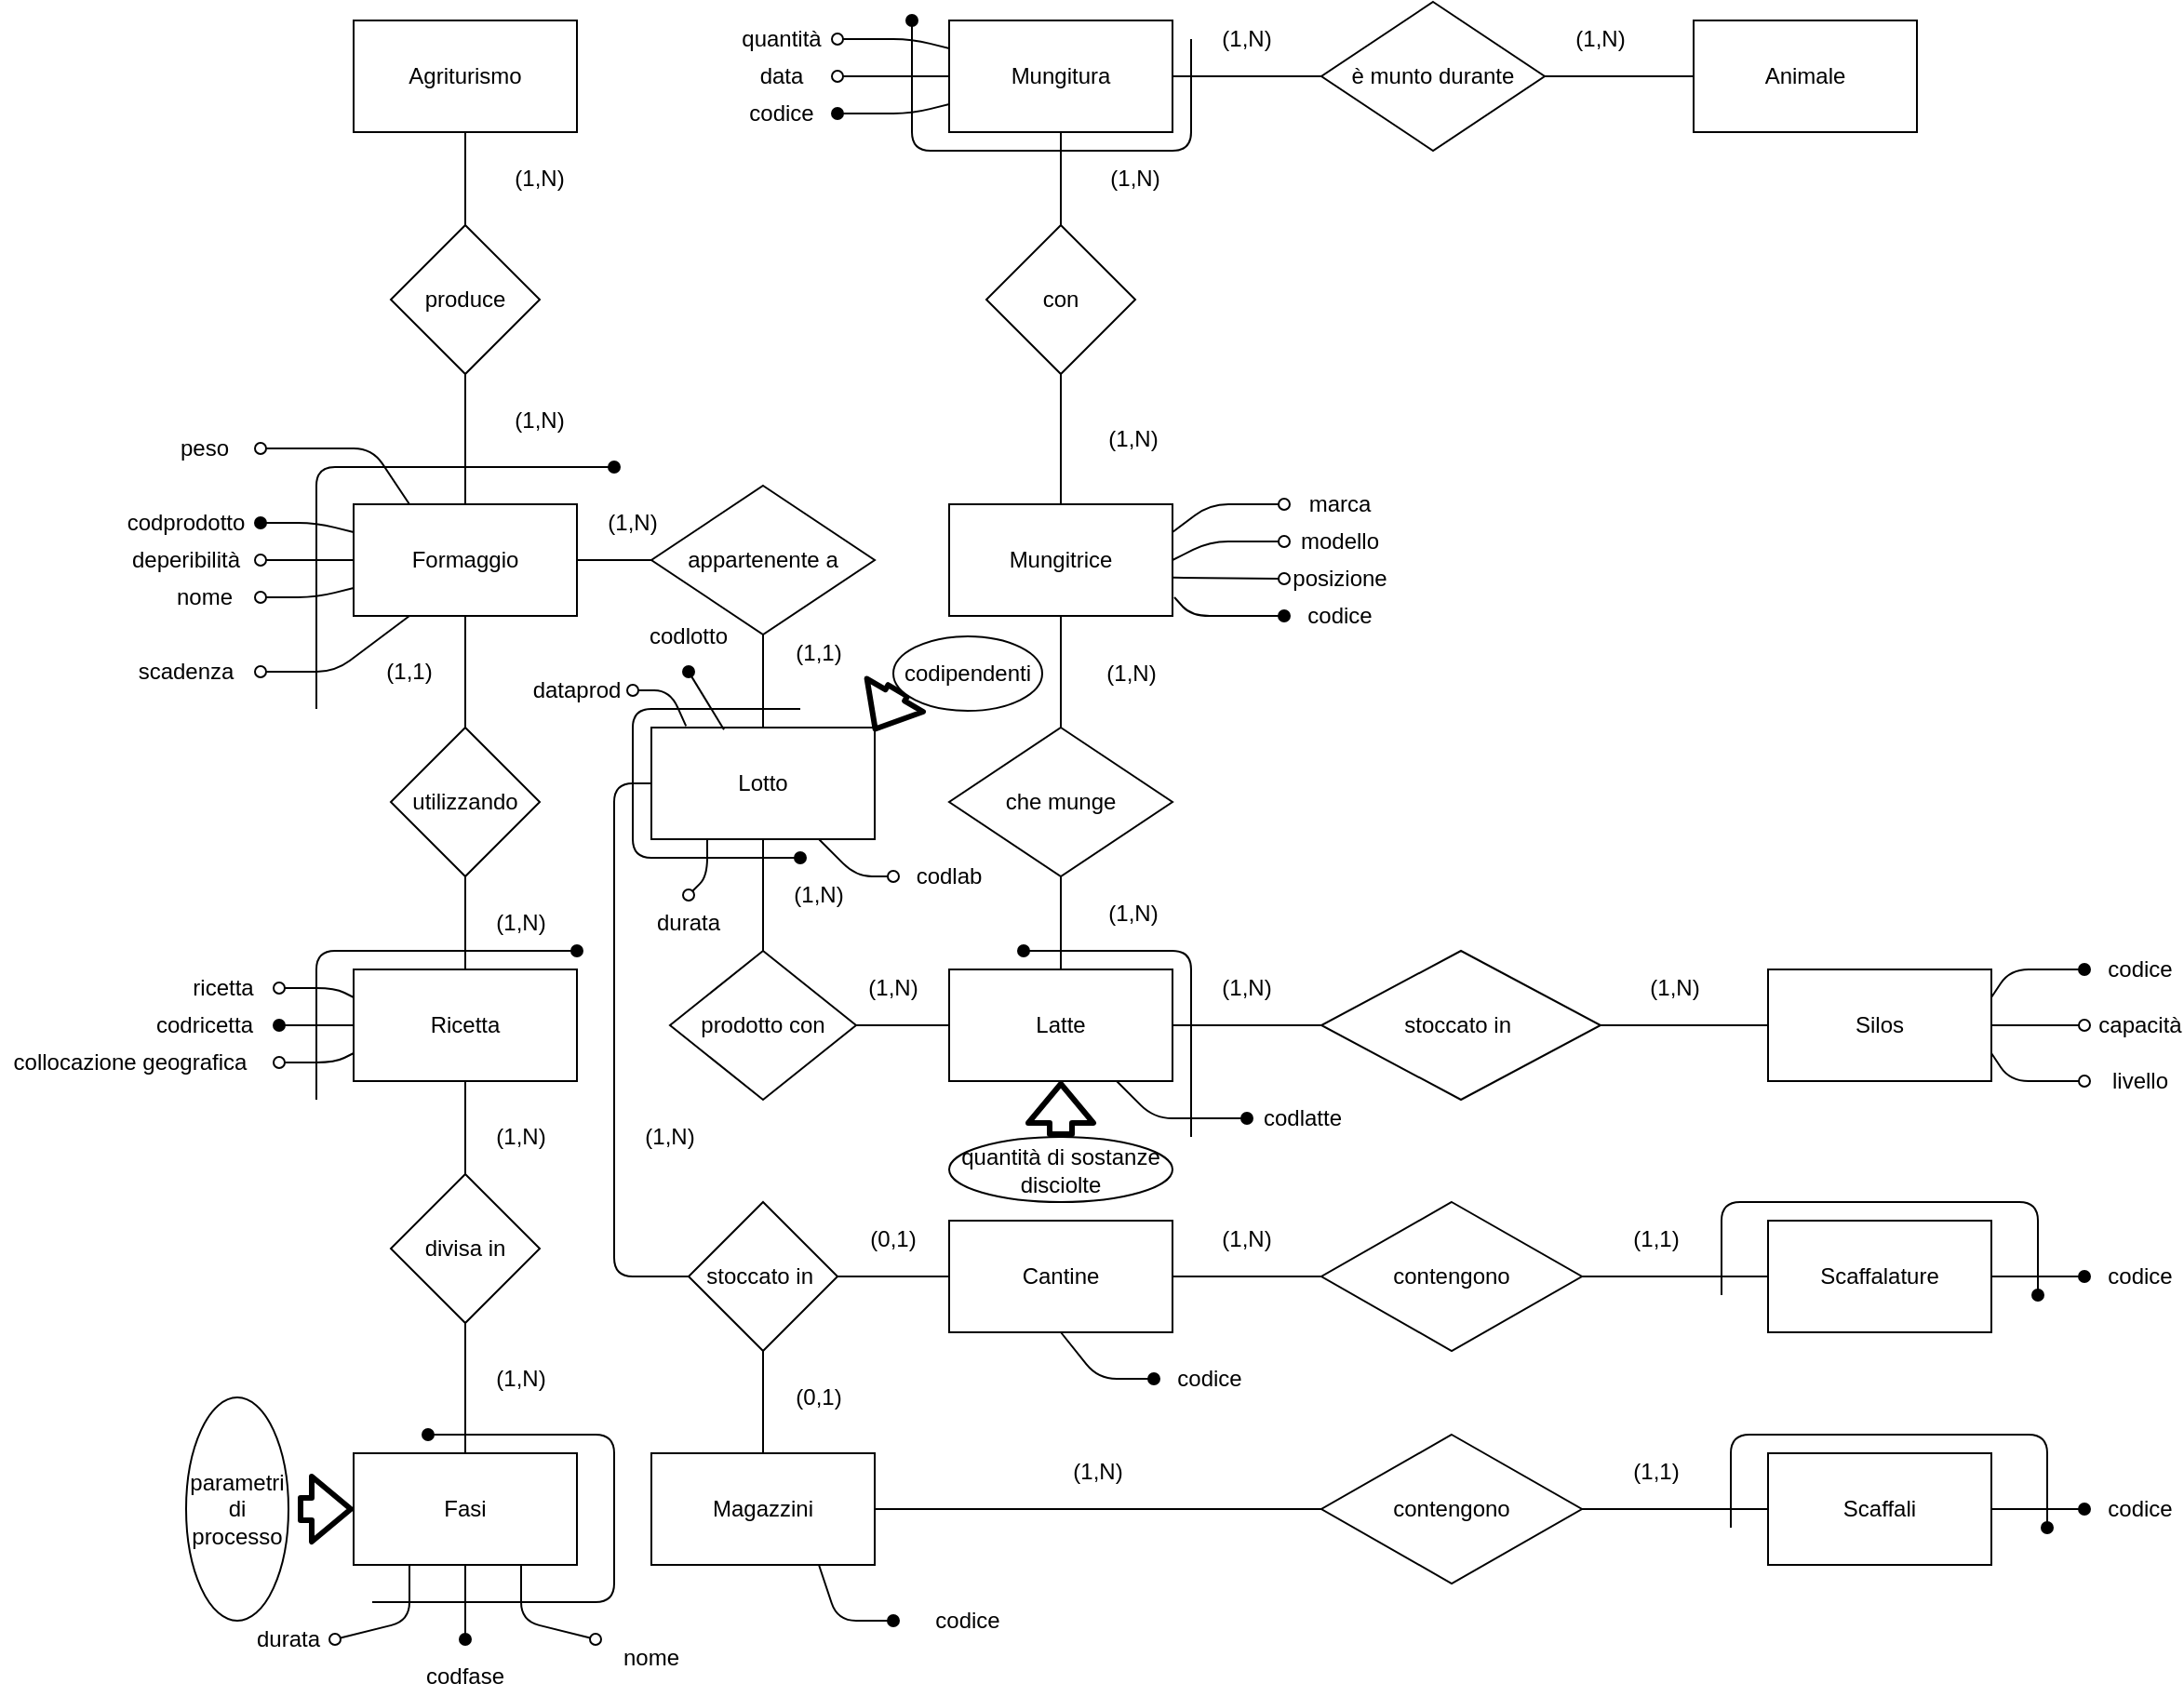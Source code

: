 <mxfile version="10.6.6" type="device"><diagram id="PbkUG7rM8WaunUEh67Ki" name="Page-1"><mxGraphModel dx="3307" dy="1498" grid="1" gridSize="10" guides="1" tooltips="1" connect="1" arrows="1" fold="1" page="1" pageScale="1" pageWidth="827" pageHeight="1169" math="0" shadow="0"><root><mxCell id="0"/><mxCell id="1" parent="0"/><mxCell id="jsk-eHVOzC7posPsJaen-1" value="Animale" style="rounded=0;whiteSpace=wrap;html=1;" parent="1" vertex="1"><mxGeometry x="320" y="20" width="120" height="60" as="geometry"/></mxCell><mxCell id="jsk-eHVOzC7posPsJaen-28" value="è munto durante" style="rhombus;whiteSpace=wrap;html=1;" parent="1" vertex="1"><mxGeometry x="120" y="10" width="120" height="80" as="geometry"/></mxCell><mxCell id="jsk-eHVOzC7posPsJaen-29" value="Mungitura" style="rounded=0;whiteSpace=wrap;html=1;" parent="1" vertex="1"><mxGeometry x="-80" y="20" width="120" height="60" as="geometry"/></mxCell><mxCell id="jsk-eHVOzC7posPsJaen-30" value="Mungitrice" style="rounded=0;whiteSpace=wrap;html=1;" parent="1" vertex="1"><mxGeometry x="-80" y="280" width="120" height="60" as="geometry"/></mxCell><mxCell id="jsk-eHVOzC7posPsJaen-31" value="con" style="rhombus;whiteSpace=wrap;html=1;" parent="1" vertex="1"><mxGeometry x="-60" y="130" width="80" height="80" as="geometry"/></mxCell><mxCell id="jsk-eHVOzC7posPsJaen-32" value="che munge" style="rhombus;whiteSpace=wrap;html=1;" parent="1" vertex="1"><mxGeometry x="-80" y="400" width="120" height="80" as="geometry"/></mxCell><mxCell id="jsk-eHVOzC7posPsJaen-33" value="Latte" style="rounded=0;whiteSpace=wrap;html=1;" parent="1" vertex="1"><mxGeometry x="-80" y="530" width="120" height="60" as="geometry"/></mxCell><mxCell id="jsk-eHVOzC7posPsJaen-34" value="stoccato in&amp;nbsp;" style="rhombus;whiteSpace=wrap;html=1;" parent="1" vertex="1"><mxGeometry x="120" y="520" width="150" height="80" as="geometry"/></mxCell><mxCell id="jsk-eHVOzC7posPsJaen-35" value="Silos" style="rounded=0;whiteSpace=wrap;html=1;" parent="1" vertex="1"><mxGeometry x="360" y="530" width="120" height="60" as="geometry"/></mxCell><mxCell id="jsk-eHVOzC7posPsJaen-36" value="" style="endArrow=none;html=1;exitX=1;exitY=0.5;exitDx=0;exitDy=0;entryX=0;entryY=0.5;entryDx=0;entryDy=0;" parent="1" source="jsk-eHVOzC7posPsJaen-28" target="jsk-eHVOzC7posPsJaen-1" edge="1"><mxGeometry width="50" height="50" relative="1" as="geometry"><mxPoint x="250" y="70" as="sourcePoint"/><mxPoint x="300" y="20" as="targetPoint"/></mxGeometry></mxCell><mxCell id="jsk-eHVOzC7posPsJaen-37" value="" style="endArrow=none;html=1;entryX=0;entryY=0.5;entryDx=0;entryDy=0;exitX=1;exitY=0.5;exitDx=0;exitDy=0;" parent="1" source="jsk-eHVOzC7posPsJaen-29" target="jsk-eHVOzC7posPsJaen-28" edge="1"><mxGeometry width="50" height="50" relative="1" as="geometry"><mxPoint x="60" y="70" as="sourcePoint"/><mxPoint x="110" y="20" as="targetPoint"/></mxGeometry></mxCell><mxCell id="jsk-eHVOzC7posPsJaen-38" value="" style="endArrow=none;html=1;exitX=0.5;exitY=0;exitDx=0;exitDy=0;entryX=0.5;entryY=1;entryDx=0;entryDy=0;" parent="1" source="jsk-eHVOzC7posPsJaen-31" target="jsk-eHVOzC7posPsJaen-29" edge="1"><mxGeometry width="50" height="50" relative="1" as="geometry"><mxPoint x="-50" y="120" as="sourcePoint"/><mxPoint y="70" as="targetPoint"/></mxGeometry></mxCell><mxCell id="jsk-eHVOzC7posPsJaen-39" value="" style="endArrow=none;html=1;entryX=0.5;entryY=1;entryDx=0;entryDy=0;exitX=0.5;exitY=0;exitDx=0;exitDy=0;" parent="1" source="jsk-eHVOzC7posPsJaen-30" target="jsk-eHVOzC7posPsJaen-31" edge="1"><mxGeometry width="50" height="50" relative="1" as="geometry"><mxPoint x="-40" y="270" as="sourcePoint"/><mxPoint x="10" y="220" as="targetPoint"/></mxGeometry></mxCell><mxCell id="jsk-eHVOzC7posPsJaen-40" value="" style="endArrow=none;html=1;entryX=0.5;entryY=1;entryDx=0;entryDy=0;exitX=0.5;exitY=0;exitDx=0;exitDy=0;" parent="1" source="jsk-eHVOzC7posPsJaen-32" target="jsk-eHVOzC7posPsJaen-30" edge="1"><mxGeometry width="50" height="50" relative="1" as="geometry"><mxPoint x="-40" y="400" as="sourcePoint"/><mxPoint x="10" y="350" as="targetPoint"/></mxGeometry></mxCell><mxCell id="jsk-eHVOzC7posPsJaen-43" value="" style="endArrow=none;html=1;entryX=0.5;entryY=1;entryDx=0;entryDy=0;exitX=0.5;exitY=0;exitDx=0;exitDy=0;" parent="1" source="jsk-eHVOzC7posPsJaen-33" target="jsk-eHVOzC7posPsJaen-32" edge="1"><mxGeometry width="50" height="50" relative="1" as="geometry"><mxPoint x="-50" y="530" as="sourcePoint"/><mxPoint y="480" as="targetPoint"/></mxGeometry></mxCell><mxCell id="jsk-eHVOzC7posPsJaen-44" value="Agriturismo" style="rounded=0;whiteSpace=wrap;html=1;" parent="1" vertex="1"><mxGeometry x="-400" y="20" width="120" height="60" as="geometry"/></mxCell><mxCell id="jsk-eHVOzC7posPsJaen-45" value="produce" style="rhombus;whiteSpace=wrap;html=1;" parent="1" vertex="1"><mxGeometry x="-380" y="130" width="80" height="80" as="geometry"/></mxCell><mxCell id="jsk-eHVOzC7posPsJaen-46" value="Formaggio" style="rounded=0;whiteSpace=wrap;html=1;" parent="1" vertex="1"><mxGeometry x="-400" y="280" width="120" height="60" as="geometry"/></mxCell><mxCell id="jsk-eHVOzC7posPsJaen-47" value="utilizzando" style="rhombus;whiteSpace=wrap;html=1;" parent="1" vertex="1"><mxGeometry x="-380" y="400" width="80" height="80" as="geometry"/></mxCell><mxCell id="jsk-eHVOzC7posPsJaen-48" value="Ricetta" style="rounded=0;whiteSpace=wrap;html=1;" parent="1" vertex="1"><mxGeometry x="-400" y="530" width="120" height="60" as="geometry"/></mxCell><mxCell id="jsk-eHVOzC7posPsJaen-49" value="divisa in" style="rhombus;whiteSpace=wrap;html=1;" parent="1" vertex="1"><mxGeometry x="-380" y="640" width="80" height="80" as="geometry"/></mxCell><mxCell id="jsk-eHVOzC7posPsJaen-50" value="Fasi" style="rounded=0;whiteSpace=wrap;html=1;" parent="1" vertex="1"><mxGeometry x="-400" y="790" width="120" height="60" as="geometry"/></mxCell><mxCell id="jsk-eHVOzC7posPsJaen-51" value="appartenente a" style="rhombus;whiteSpace=wrap;html=1;" parent="1" vertex="1"><mxGeometry x="-240" y="270" width="120" height="80" as="geometry"/></mxCell><mxCell id="jsk-eHVOzC7posPsJaen-53" value="Lotto" style="rounded=0;whiteSpace=wrap;html=1;" parent="1" vertex="1"><mxGeometry x="-240" y="400" width="120" height="60" as="geometry"/></mxCell><mxCell id="jsk-eHVOzC7posPsJaen-54" value="prodotto con" style="rhombus;whiteSpace=wrap;html=1;" parent="1" vertex="1"><mxGeometry x="-230" y="520" width="100" height="80" as="geometry"/></mxCell><mxCell id="jsk-eHVOzC7posPsJaen-55" value="" style="endArrow=none;html=1;entryX=0.5;entryY=1;entryDx=0;entryDy=0;exitX=0.5;exitY=0;exitDx=0;exitDy=0;" parent="1" source="jsk-eHVOzC7posPsJaen-45" target="jsk-eHVOzC7posPsJaen-44" edge="1"><mxGeometry width="50" height="50" relative="1" as="geometry"><mxPoint x="-400" y="920" as="sourcePoint"/><mxPoint x="-350" y="870" as="targetPoint"/></mxGeometry></mxCell><mxCell id="jsk-eHVOzC7posPsJaen-56" value="" style="endArrow=none;html=1;entryX=0.5;entryY=1;entryDx=0;entryDy=0;exitX=0.5;exitY=0;exitDx=0;exitDy=0;" parent="1" source="jsk-eHVOzC7posPsJaen-46" target="jsk-eHVOzC7posPsJaen-45" edge="1"><mxGeometry width="50" height="50" relative="1" as="geometry"><mxPoint x="-380" y="270" as="sourcePoint"/><mxPoint x="-330" y="220" as="targetPoint"/></mxGeometry></mxCell><mxCell id="jsk-eHVOzC7posPsJaen-57" value="" style="endArrow=none;html=1;entryX=0;entryY=0.5;entryDx=0;entryDy=0;exitX=1;exitY=0.5;exitDx=0;exitDy=0;" parent="1" source="jsk-eHVOzC7posPsJaen-46" target="jsk-eHVOzC7posPsJaen-51" edge="1"><mxGeometry width="50" height="50" relative="1" as="geometry"><mxPoint x="-280" y="320" as="sourcePoint"/><mxPoint x="-230" y="270" as="targetPoint"/></mxGeometry></mxCell><mxCell id="jsk-eHVOzC7posPsJaen-58" value="" style="endArrow=none;html=1;exitX=0.5;exitY=1;exitDx=0;exitDy=0;entryX=0.5;entryY=0;entryDx=0;entryDy=0;" parent="1" source="jsk-eHVOzC7posPsJaen-51" target="jsk-eHVOzC7posPsJaen-53" edge="1"><mxGeometry width="50" height="50" relative="1" as="geometry"><mxPoint x="-130" y="330" as="sourcePoint"/><mxPoint x="-80" y="280" as="targetPoint"/></mxGeometry></mxCell><mxCell id="jsk-eHVOzC7posPsJaen-59" value="" style="endArrow=none;html=1;entryX=0.5;entryY=1;entryDx=0;entryDy=0;exitX=0.5;exitY=0;exitDx=0;exitDy=0;" parent="1" source="jsk-eHVOzC7posPsJaen-47" target="jsk-eHVOzC7posPsJaen-46" edge="1"><mxGeometry width="50" height="50" relative="1" as="geometry"><mxPoint x="-370" y="390" as="sourcePoint"/><mxPoint x="-320" y="340" as="targetPoint"/></mxGeometry></mxCell><mxCell id="jsk-eHVOzC7posPsJaen-60" value="" style="endArrow=none;html=1;entryX=0.5;entryY=1;entryDx=0;entryDy=0;exitX=0.5;exitY=0;exitDx=0;exitDy=0;" parent="1" source="jsk-eHVOzC7posPsJaen-48" target="jsk-eHVOzC7posPsJaen-47" edge="1"><mxGeometry width="50" height="50" relative="1" as="geometry"><mxPoint x="-360" y="530" as="sourcePoint"/><mxPoint x="-310" y="480" as="targetPoint"/></mxGeometry></mxCell><mxCell id="jsk-eHVOzC7posPsJaen-61" value="" style="endArrow=none;html=1;entryX=0.5;entryY=1;entryDx=0;entryDy=0;exitX=0.5;exitY=0;exitDx=0;exitDy=0;" parent="1" source="jsk-eHVOzC7posPsJaen-49" target="jsk-eHVOzC7posPsJaen-48" edge="1"><mxGeometry width="50" height="50" relative="1" as="geometry"><mxPoint x="-370" y="640" as="sourcePoint"/><mxPoint x="-320" y="590" as="targetPoint"/></mxGeometry></mxCell><mxCell id="jsk-eHVOzC7posPsJaen-62" value="" style="endArrow=none;html=1;entryX=0.5;entryY=1;entryDx=0;entryDy=0;exitX=0.5;exitY=0;exitDx=0;exitDy=0;" parent="1" source="jsk-eHVOzC7posPsJaen-50" target="jsk-eHVOzC7posPsJaen-49" edge="1"><mxGeometry width="50" height="50" relative="1" as="geometry"><mxPoint x="-360" y="780" as="sourcePoint"/><mxPoint x="-310" y="730" as="targetPoint"/></mxGeometry></mxCell><mxCell id="jsk-eHVOzC7posPsJaen-63" value="" style="endArrow=none;html=1;entryX=0.5;entryY=1;entryDx=0;entryDy=0;exitX=0.5;exitY=0;exitDx=0;exitDy=0;" parent="1" source="jsk-eHVOzC7posPsJaen-54" target="jsk-eHVOzC7posPsJaen-53" edge="1"><mxGeometry width="50" height="50" relative="1" as="geometry"><mxPoint x="-200" y="510" as="sourcePoint"/><mxPoint x="-150" y="460" as="targetPoint"/></mxGeometry></mxCell><mxCell id="jsk-eHVOzC7posPsJaen-64" value="" style="endArrow=none;html=1;entryX=0;entryY=0.5;entryDx=0;entryDy=0;exitX=1;exitY=0.5;exitDx=0;exitDy=0;" parent="1" source="jsk-eHVOzC7posPsJaen-54" target="jsk-eHVOzC7posPsJaen-33" edge="1"><mxGeometry width="50" height="50" relative="1" as="geometry"><mxPoint x="-130" y="590" as="sourcePoint"/><mxPoint x="-80" y="540" as="targetPoint"/></mxGeometry></mxCell><mxCell id="jsk-eHVOzC7posPsJaen-65" value="" style="endArrow=none;html=1;entryX=0;entryY=0.5;entryDx=0;entryDy=0;exitX=0;exitY=0.5;exitDx=0;exitDy=0;" parent="1" source="jsk-eHVOzC7posPsJaen-66" target="jsk-eHVOzC7posPsJaen-53" edge="1"><mxGeometry width="50" height="50" relative="1" as="geometry"><mxPoint x="-220" y="690" as="sourcePoint"/><mxPoint x="-180" y="460" as="targetPoint"/><Array as="points"><mxPoint x="-260" y="695"/><mxPoint x="-260" y="620"/><mxPoint x="-260" y="430"/></Array></mxGeometry></mxCell><mxCell id="jsk-eHVOzC7posPsJaen-66" value="stoccato in&amp;nbsp;" style="rhombus;whiteSpace=wrap;html=1;" parent="1" vertex="1"><mxGeometry x="-220" y="655" width="80" height="80" as="geometry"/></mxCell><mxCell id="jsk-eHVOzC7posPsJaen-68" value="Magazzini" style="rounded=0;whiteSpace=wrap;html=1;" parent="1" vertex="1"><mxGeometry x="-240" y="790" width="120" height="60" as="geometry"/></mxCell><mxCell id="jsk-eHVOzC7posPsJaen-69" value="Cantine" style="rounded=0;whiteSpace=wrap;html=1;" parent="1" vertex="1"><mxGeometry x="-80" y="665" width="120" height="60" as="geometry"/></mxCell><mxCell id="jsk-eHVOzC7posPsJaen-75" value="contengono" style="rhombus;whiteSpace=wrap;html=1;" parent="1" vertex="1"><mxGeometry x="120" y="780" width="140" height="80" as="geometry"/></mxCell><mxCell id="jsk-eHVOzC7posPsJaen-76" value="Scaffali" style="rounded=0;whiteSpace=wrap;html=1;" parent="1" vertex="1"><mxGeometry x="360" y="790" width="120" height="60" as="geometry"/></mxCell><mxCell id="jsk-eHVOzC7posPsJaen-77" value="contengono" style="rhombus;whiteSpace=wrap;html=1;" parent="1" vertex="1"><mxGeometry x="120" y="655" width="140" height="80" as="geometry"/></mxCell><mxCell id="jsk-eHVOzC7posPsJaen-78" value="Scaffalature" style="rounded=0;whiteSpace=wrap;html=1;" parent="1" vertex="1"><mxGeometry x="360" y="665" width="120" height="60" as="geometry"/></mxCell><mxCell id="jsk-eHVOzC7posPsJaen-132" value="(1,N)" style="text;html=1;strokeColor=none;fillColor=none;align=center;verticalAlign=middle;whiteSpace=wrap;rounded=0;" parent="1" vertex="1"><mxGeometry x="250" y="20" width="40" height="20" as="geometry"/></mxCell><mxCell id="jsk-eHVOzC7posPsJaen-133" value="(1,N)" style="text;html=1;strokeColor=none;fillColor=none;align=center;verticalAlign=middle;whiteSpace=wrap;rounded=0;" parent="1" vertex="1"><mxGeometry x="60" y="20" width="40" height="20" as="geometry"/></mxCell><mxCell id="jsk-eHVOzC7posPsJaen-134" value="(1,N)" style="text;html=1;strokeColor=none;fillColor=none;align=center;verticalAlign=middle;whiteSpace=wrap;rounded=0;" parent="1" vertex="1"><mxGeometry y="95" width="40" height="20" as="geometry"/></mxCell><mxCell id="jsk-eHVOzC7posPsJaen-135" value="(1,N)" style="text;html=1;strokeColor=none;fillColor=none;align=center;verticalAlign=middle;whiteSpace=wrap;rounded=0;" parent="1" vertex="1"><mxGeometry x="-1" y="235" width="40" height="20" as="geometry"/></mxCell><mxCell id="jsk-eHVOzC7posPsJaen-136" value="(1,N)" style="text;html=1;strokeColor=none;fillColor=none;align=center;verticalAlign=middle;whiteSpace=wrap;rounded=0;" parent="1" vertex="1"><mxGeometry x="-2" y="361" width="40" height="20" as="geometry"/></mxCell><mxCell id="jsk-eHVOzC7posPsJaen-137" value="(1,N)" style="text;html=1;strokeColor=none;fillColor=none;align=center;verticalAlign=middle;whiteSpace=wrap;rounded=0;" parent="1" vertex="1"><mxGeometry x="-1" y="490" width="40" height="20" as="geometry"/></mxCell><mxCell id="jsk-eHVOzC7posPsJaen-138" value="(1,N)" style="text;html=1;strokeColor=none;fillColor=none;align=center;verticalAlign=middle;whiteSpace=wrap;rounded=0;" parent="1" vertex="1"><mxGeometry x="60" y="530" width="40" height="20" as="geometry"/></mxCell><mxCell id="jsk-eHVOzC7posPsJaen-139" value="(1,N)" style="text;html=1;strokeColor=none;fillColor=none;align=center;verticalAlign=middle;whiteSpace=wrap;rounded=0;" parent="1" vertex="1"><mxGeometry x="290" y="530" width="40" height="20" as="geometry"/></mxCell><mxCell id="ry7kYpr_DT1ESaBcNI0E-1" value="" style="endArrow=none;html=1;exitX=1;exitY=0.5;exitDx=0;exitDy=0;entryX=0;entryY=0.5;entryDx=0;entryDy=0;" parent="1" source="jsk-eHVOzC7posPsJaen-33" target="jsk-eHVOzC7posPsJaen-34" edge="1"><mxGeometry width="50" height="50" relative="1" as="geometry"><mxPoint x="50" y="580" as="sourcePoint"/><mxPoint x="100" y="530" as="targetPoint"/></mxGeometry></mxCell><mxCell id="ry7kYpr_DT1ESaBcNI0E-2" value="" style="endArrow=none;html=1;exitX=1;exitY=0.5;exitDx=0;exitDy=0;entryX=0;entryY=0.5;entryDx=0;entryDy=0;" parent="1" source="jsk-eHVOzC7posPsJaen-34" target="jsk-eHVOzC7posPsJaen-35" edge="1"><mxGeometry width="50" height="50" relative="1" as="geometry"><mxPoint x="290" y="580" as="sourcePoint"/><mxPoint x="340" y="530" as="targetPoint"/></mxGeometry></mxCell><mxCell id="ry7kYpr_DT1ESaBcNI0E-11" value="" style="endArrow=none;html=1;entryX=0.5;entryY=1;entryDx=0;entryDy=0;exitX=0.5;exitY=0;exitDx=0;exitDy=0;" parent="1" source="jsk-eHVOzC7posPsJaen-68" target="jsk-eHVOzC7posPsJaen-66" edge="1"><mxGeometry width="50" height="50" relative="1" as="geometry"><mxPoint x="-210" y="790" as="sourcePoint"/><mxPoint x="-160" y="740" as="targetPoint"/></mxGeometry></mxCell><mxCell id="ry7kYpr_DT1ESaBcNI0E-12" value="" style="endArrow=none;html=1;exitX=1;exitY=0.5;exitDx=0;exitDy=0;entryX=0;entryY=0.5;entryDx=0;entryDy=0;" parent="1" source="jsk-eHVOzC7posPsJaen-69" target="jsk-eHVOzC7posPsJaen-77" edge="1"><mxGeometry width="50" height="50" relative="1" as="geometry"><mxPoint x="60" y="720" as="sourcePoint"/><mxPoint x="110" y="670" as="targetPoint"/></mxGeometry></mxCell><mxCell id="ry7kYpr_DT1ESaBcNI0E-13" value="" style="endArrow=none;html=1;exitX=1;exitY=0.5;exitDx=0;exitDy=0;entryX=0;entryY=0.5;entryDx=0;entryDy=0;" parent="1" source="jsk-eHVOzC7posPsJaen-77" target="jsk-eHVOzC7posPsJaen-78" edge="1"><mxGeometry width="50" height="50" relative="1" as="geometry"><mxPoint x="280" y="710" as="sourcePoint"/><mxPoint x="330" y="660" as="targetPoint"/></mxGeometry></mxCell><mxCell id="ry7kYpr_DT1ESaBcNI0E-14" value="" style="endArrow=none;html=1;exitX=1;exitY=0.5;exitDx=0;exitDy=0;entryX=0;entryY=0.5;entryDx=0;entryDy=0;" parent="1" source="jsk-eHVOzC7posPsJaen-66" target="jsk-eHVOzC7posPsJaen-69" edge="1"><mxGeometry width="50" height="50" relative="1" as="geometry"><mxPoint x="-140" y="710" as="sourcePoint"/><mxPoint x="-90" y="660" as="targetPoint"/></mxGeometry></mxCell><mxCell id="ry7kYpr_DT1ESaBcNI0E-15" value="" style="endArrow=none;html=1;exitX=1;exitY=0.5;exitDx=0;exitDy=0;entryX=0;entryY=0.5;entryDx=0;entryDy=0;" parent="1" source="jsk-eHVOzC7posPsJaen-68" target="jsk-eHVOzC7posPsJaen-75" edge="1"><mxGeometry width="50" height="50" relative="1" as="geometry"><mxPoint x="-20" y="840" as="sourcePoint"/><mxPoint x="30" y="790" as="targetPoint"/></mxGeometry></mxCell><mxCell id="ry7kYpr_DT1ESaBcNI0E-16" value="" style="endArrow=none;html=1;exitX=1;exitY=0.5;exitDx=0;exitDy=0;entryX=0;entryY=0.5;entryDx=0;entryDy=0;" parent="1" source="jsk-eHVOzC7posPsJaen-75" target="jsk-eHVOzC7posPsJaen-76" edge="1"><mxGeometry width="50" height="50" relative="1" as="geometry"><mxPoint x="280" y="840" as="sourcePoint"/><mxPoint x="330" y="790" as="targetPoint"/></mxGeometry></mxCell><mxCell id="ry7kYpr_DT1ESaBcNI0E-17" value="" style="endArrow=oval;html=1;exitX=1;exitY=0.25;exitDx=0;exitDy=0;endFill=0;" parent="1" source="jsk-eHVOzC7posPsJaen-30" edge="1"><mxGeometry width="50" height="50" relative="1" as="geometry"><mxPoint x="50" y="330" as="sourcePoint"/><mxPoint x="100" y="280" as="targetPoint"/><Array as="points"><mxPoint x="60" y="280"/></Array></mxGeometry></mxCell><mxCell id="ry7kYpr_DT1ESaBcNI0E-19" value="" style="endArrow=oval;html=1;exitX=1;exitY=0.5;exitDx=0;exitDy=0;endFill=0;" parent="1" source="jsk-eHVOzC7posPsJaen-30" edge="1"><mxGeometry width="50" height="50" relative="1" as="geometry"><mxPoint x="80" y="350" as="sourcePoint"/><mxPoint x="100" y="300" as="targetPoint"/><Array as="points"><mxPoint x="60" y="300"/></Array></mxGeometry></mxCell><mxCell id="ry7kYpr_DT1ESaBcNI0E-20" value="" style="endArrow=oval;html=1;exitX=1.002;exitY=0.657;exitDx=0;exitDy=0;exitPerimeter=0;endFill=0;" parent="1" source="jsk-eHVOzC7posPsJaen-30" edge="1"><mxGeometry width="50" height="50" relative="1" as="geometry"><mxPoint x="60" y="370" as="sourcePoint"/><mxPoint x="100" y="320" as="targetPoint"/></mxGeometry></mxCell><mxCell id="ry7kYpr_DT1ESaBcNI0E-21" value="" style="endArrow=oval;html=1;endFill=1;" parent="1" edge="1"><mxGeometry width="50" height="50" relative="1" as="geometry"><mxPoint x="41" y="330" as="sourcePoint"/><mxPoint x="100" y="340" as="targetPoint"/><Array as="points"><mxPoint x="50" y="340"/></Array></mxGeometry></mxCell><mxCell id="ry7kYpr_DT1ESaBcNI0E-22" value="marca" style="text;html=1;strokeColor=none;fillColor=none;align=center;verticalAlign=middle;whiteSpace=wrap;rounded=0;" parent="1" vertex="1"><mxGeometry x="110" y="270" width="40" height="20" as="geometry"/></mxCell><mxCell id="ry7kYpr_DT1ESaBcNI0E-23" value="modello" style="text;html=1;strokeColor=none;fillColor=none;align=center;verticalAlign=middle;whiteSpace=wrap;rounded=0;" parent="1" vertex="1"><mxGeometry x="110" y="290" width="40" height="20" as="geometry"/></mxCell><mxCell id="ry7kYpr_DT1ESaBcNI0E-24" value="posizione" style="text;html=1;strokeColor=none;fillColor=none;align=center;verticalAlign=middle;whiteSpace=wrap;rounded=0;" parent="1" vertex="1"><mxGeometry x="110" y="310" width="40" height="20" as="geometry"/></mxCell><mxCell id="ry7kYpr_DT1ESaBcNI0E-25" value="codice&lt;br&gt;" style="text;html=1;strokeColor=none;fillColor=none;align=center;verticalAlign=middle;whiteSpace=wrap;rounded=0;" parent="1" vertex="1"><mxGeometry x="110" y="330" width="40" height="20" as="geometry"/></mxCell><mxCell id="ry7kYpr_DT1ESaBcNI0E-26" value="" style="endArrow=none;html=1;entryX=0;entryY=0.25;entryDx=0;entryDy=0;startArrow=oval;startFill=0;" parent="1" target="jsk-eHVOzC7posPsJaen-29" edge="1"><mxGeometry width="50" height="50" relative="1" as="geometry"><mxPoint x="-140" y="30" as="sourcePoint"/><mxPoint x="-90" y="30" as="targetPoint"/><Array as="points"><mxPoint x="-100" y="30"/></Array></mxGeometry></mxCell><mxCell id="ry7kYpr_DT1ESaBcNI0E-27" value="" style="endArrow=none;html=1;entryX=0;entryY=0.5;entryDx=0;entryDy=0;startArrow=oval;startFill=0;" parent="1" target="jsk-eHVOzC7posPsJaen-29" edge="1"><mxGeometry width="50" height="50" relative="1" as="geometry"><mxPoint x="-140" y="50" as="sourcePoint"/><mxPoint x="-90" y="50" as="targetPoint"/><Array as="points"><mxPoint x="-110" y="50"/></Array></mxGeometry></mxCell><mxCell id="ry7kYpr_DT1ESaBcNI0E-29" value="quantità" style="text;html=1;strokeColor=none;fillColor=none;align=center;verticalAlign=middle;whiteSpace=wrap;rounded=0;" parent="1" vertex="1"><mxGeometry x="-190" y="20" width="40" height="20" as="geometry"/></mxCell><mxCell id="ry7kYpr_DT1ESaBcNI0E-30" value="data" style="text;html=1;strokeColor=none;fillColor=none;align=center;verticalAlign=middle;whiteSpace=wrap;rounded=0;" parent="1" vertex="1"><mxGeometry x="-190" y="40" width="40" height="20" as="geometry"/></mxCell><mxCell id="ry7kYpr_DT1ESaBcNI0E-31" value="" style="endArrow=none;html=1;entryX=0;entryY=0.75;entryDx=0;entryDy=0;startArrow=oval;startFill=1;" parent="1" target="jsk-eHVOzC7posPsJaen-29" edge="1"><mxGeometry width="50" height="50" relative="1" as="geometry"><mxPoint x="-140" y="70" as="sourcePoint"/><mxPoint x="-82" y="70" as="targetPoint"/><Array as="points"><mxPoint x="-100" y="70"/></Array></mxGeometry></mxCell><mxCell id="ry7kYpr_DT1ESaBcNI0E-34" value="codice" style="text;html=1;strokeColor=none;fillColor=none;align=center;verticalAlign=middle;whiteSpace=wrap;rounded=0;" parent="1" vertex="1"><mxGeometry x="-190" y="60" width="40" height="20" as="geometry"/></mxCell><mxCell id="ry7kYpr_DT1ESaBcNI0E-35" value="" style="endArrow=oval;html=1;exitX=1;exitY=0.25;exitDx=0;exitDy=0;endFill=1;" parent="1" source="jsk-eHVOzC7posPsJaen-35" edge="1"><mxGeometry width="50" height="50" relative="1" as="geometry"><mxPoint x="410" y="520" as="sourcePoint"/><mxPoint x="530" y="530" as="targetPoint"/><Array as="points"><mxPoint x="490" y="530"/></Array></mxGeometry></mxCell><mxCell id="ry7kYpr_DT1ESaBcNI0E-36" value="" style="endArrow=oval;html=1;exitX=1;exitY=0.5;exitDx=0;exitDy=0;endFill=0;" parent="1" source="jsk-eHVOzC7posPsJaen-35" edge="1"><mxGeometry width="50" height="50" relative="1" as="geometry"><mxPoint x="490" y="600" as="sourcePoint"/><mxPoint x="530" y="560" as="targetPoint"/></mxGeometry></mxCell><mxCell id="ry7kYpr_DT1ESaBcNI0E-37" value="" style="endArrow=oval;html=1;exitX=1;exitY=0.75;exitDx=0;exitDy=0;endFill=0;" parent="1" source="jsk-eHVOzC7posPsJaen-35" edge="1"><mxGeometry width="50" height="50" relative="1" as="geometry"><mxPoint x="490" y="620" as="sourcePoint"/><mxPoint x="530" y="590" as="targetPoint"/><Array as="points"><mxPoint x="490" y="590"/></Array></mxGeometry></mxCell><mxCell id="ry7kYpr_DT1ESaBcNI0E-38" value="codice" style="text;html=1;strokeColor=none;fillColor=none;align=center;verticalAlign=middle;whiteSpace=wrap;rounded=0;" parent="1" vertex="1"><mxGeometry x="540" y="520" width="40" height="20" as="geometry"/></mxCell><mxCell id="ry7kYpr_DT1ESaBcNI0E-39" value="capacità" style="text;html=1;strokeColor=none;fillColor=none;align=center;verticalAlign=middle;whiteSpace=wrap;rounded=0;" parent="1" vertex="1"><mxGeometry x="540" y="550" width="40" height="20" as="geometry"/></mxCell><mxCell id="ry7kYpr_DT1ESaBcNI0E-40" value="livello&lt;br&gt;" style="text;html=1;strokeColor=none;fillColor=none;align=center;verticalAlign=middle;whiteSpace=wrap;rounded=0;" parent="1" vertex="1"><mxGeometry x="540" y="580" width="40" height="20" as="geometry"/></mxCell><mxCell id="ry7kYpr_DT1ESaBcNI0E-41" value="" style="shape=flexArrow;endArrow=classic;html=1;entryX=0.5;entryY=1;entryDx=0;entryDy=0;strokeWidth=3;" parent="1" target="jsk-eHVOzC7posPsJaen-33" edge="1"><mxGeometry width="50" height="50" relative="1" as="geometry"><mxPoint x="-20" y="620" as="sourcePoint"/><mxPoint y="590" as="targetPoint"/></mxGeometry></mxCell><mxCell id="ry7kYpr_DT1ESaBcNI0E-43" value="quantità di sostanze disciolte" style="ellipse;whiteSpace=wrap;html=1;" parent="1" vertex="1"><mxGeometry x="-80" y="620" width="120" height="35" as="geometry"/></mxCell><mxCell id="ry7kYpr_DT1ESaBcNI0E-44" value="" style="endArrow=oval;html=1;strokeWidth=1;exitX=0.75;exitY=1;exitDx=0;exitDy=0;endFill=1;" parent="1" source="jsk-eHVOzC7posPsJaen-33" edge="1"><mxGeometry width="50" height="50" relative="1" as="geometry"><mxPoint x="40" y="620" as="sourcePoint"/><mxPoint x="80" y="610" as="targetPoint"/><Array as="points"><mxPoint x="30" y="610"/></Array></mxGeometry></mxCell><mxCell id="ry7kYpr_DT1ESaBcNI0E-45" value="codlatte" style="text;html=1;strokeColor=none;fillColor=none;align=center;verticalAlign=middle;whiteSpace=wrap;rounded=0;" parent="1" vertex="1"><mxGeometry x="90" y="600" width="40" height="20" as="geometry"/></mxCell><mxCell id="X1M8rf1o4eA-_FQbC6SG-1" value="(1,N)" style="text;html=1;strokeColor=none;fillColor=none;align=center;verticalAlign=middle;whiteSpace=wrap;rounded=0;" parent="1" vertex="1"><mxGeometry x="60" y="665" width="40" height="20" as="geometry"/></mxCell><mxCell id="X1M8rf1o4eA-_FQbC6SG-2" value="(1,1)" style="text;html=1;strokeColor=none;fillColor=none;align=center;verticalAlign=middle;whiteSpace=wrap;rounded=0;" parent="1" vertex="1"><mxGeometry x="280" y="665" width="40" height="20" as="geometry"/></mxCell><mxCell id="X1M8rf1o4eA-_FQbC6SG-3" value="(1,N)" style="text;html=1;strokeColor=none;fillColor=none;align=center;verticalAlign=middle;whiteSpace=wrap;rounded=0;" parent="1" vertex="1"><mxGeometry x="-20" y="790" width="40" height="20" as="geometry"/></mxCell><mxCell id="X1M8rf1o4eA-_FQbC6SG-4" value="(1,1)" style="text;html=1;strokeColor=none;fillColor=none;align=center;verticalAlign=middle;whiteSpace=wrap;rounded=0;" parent="1" vertex="1"><mxGeometry x="280" y="790" width="40" height="20" as="geometry"/></mxCell><mxCell id="X1M8rf1o4eA-_FQbC6SG-5" value="(0,1)" style="text;html=1;strokeColor=none;fillColor=none;align=center;verticalAlign=middle;whiteSpace=wrap;rounded=0;" parent="1" vertex="1"><mxGeometry x="-130" y="665" width="40" height="20" as="geometry"/></mxCell><mxCell id="X1M8rf1o4eA-_FQbC6SG-6" value="(0,1)" style="text;html=1;strokeColor=none;fillColor=none;align=center;verticalAlign=middle;whiteSpace=wrap;rounded=0;" parent="1" vertex="1"><mxGeometry x="-170" y="750" width="40" height="20" as="geometry"/></mxCell><mxCell id="X1M8rf1o4eA-_FQbC6SG-7" value="(1,N)" style="text;html=1;strokeColor=none;fillColor=none;align=center;verticalAlign=middle;whiteSpace=wrap;rounded=0;" parent="1" vertex="1"><mxGeometry x="-250" y="610" width="40" height="20" as="geometry"/></mxCell><mxCell id="X1M8rf1o4eA-_FQbC6SG-8" value="(1,N)" style="text;html=1;strokeColor=none;fillColor=none;align=center;verticalAlign=middle;whiteSpace=wrap;rounded=0;" parent="1" vertex="1"><mxGeometry x="-330" y="610" width="40" height="20" as="geometry"/></mxCell><mxCell id="X1M8rf1o4eA-_FQbC6SG-9" value="(1,N)" style="text;html=1;strokeColor=none;fillColor=none;align=center;verticalAlign=middle;whiteSpace=wrap;rounded=0;" parent="1" vertex="1"><mxGeometry x="-330" y="740" width="40" height="20" as="geometry"/></mxCell><mxCell id="X1M8rf1o4eA-_FQbC6SG-10" value="(1,N)" style="text;html=1;strokeColor=none;fillColor=none;align=center;verticalAlign=middle;whiteSpace=wrap;rounded=0;" parent="1" vertex="1"><mxGeometry x="-170" y="480" width="40" height="20" as="geometry"/></mxCell><mxCell id="X1M8rf1o4eA-_FQbC6SG-11" value="(1,N)" style="text;html=1;strokeColor=none;fillColor=none;align=center;verticalAlign=middle;whiteSpace=wrap;rounded=0;" parent="1" vertex="1"><mxGeometry x="-130" y="530" width="40" height="20" as="geometry"/></mxCell><mxCell id="X1M8rf1o4eA-_FQbC6SG-12" value="(1,N)" style="text;html=1;strokeColor=none;fillColor=none;align=center;verticalAlign=middle;whiteSpace=wrap;rounded=0;" parent="1" vertex="1"><mxGeometry x="-270" y="280" width="40" height="20" as="geometry"/></mxCell><mxCell id="X1M8rf1o4eA-_FQbC6SG-13" value="(1,1)" style="text;html=1;strokeColor=none;fillColor=none;align=center;verticalAlign=middle;whiteSpace=wrap;rounded=0;" parent="1" vertex="1"><mxGeometry x="-170" y="350" width="40" height="20" as="geometry"/></mxCell><mxCell id="X1M8rf1o4eA-_FQbC6SG-14" value="(1,1)" style="text;html=1;strokeColor=none;fillColor=none;align=center;verticalAlign=middle;whiteSpace=wrap;rounded=0;" parent="1" vertex="1"><mxGeometry x="-390" y="360" width="40" height="20" as="geometry"/></mxCell><mxCell id="X1M8rf1o4eA-_FQbC6SG-15" value="(1,N)" style="text;html=1;strokeColor=none;fillColor=none;align=center;verticalAlign=middle;whiteSpace=wrap;rounded=0;" parent="1" vertex="1"><mxGeometry x="-330" y="495" width="40" height="20" as="geometry"/></mxCell><mxCell id="X1M8rf1o4eA-_FQbC6SG-16" value="(1,N)" style="text;html=1;strokeColor=none;fillColor=none;align=center;verticalAlign=middle;whiteSpace=wrap;rounded=0;" parent="1" vertex="1"><mxGeometry x="-320" y="95" width="40" height="20" as="geometry"/></mxCell><mxCell id="X1M8rf1o4eA-_FQbC6SG-17" value="(1,N)" style="text;html=1;strokeColor=none;fillColor=none;align=center;verticalAlign=middle;whiteSpace=wrap;rounded=0;" parent="1" vertex="1"><mxGeometry x="-320" y="225" width="40" height="20" as="geometry"/></mxCell><mxCell id="X1M8rf1o4eA-_FQbC6SG-19" value="parametri di processo" style="ellipse;whiteSpace=wrap;html=1;direction=south;" parent="1" vertex="1"><mxGeometry x="-490" y="760" width="55" height="120" as="geometry"/></mxCell><mxCell id="X1M8rf1o4eA-_FQbC6SG-20" value="" style="shape=flexArrow;endArrow=classic;html=1;entryX=0;entryY=0.5;entryDx=0;entryDy=0;strokeWidth=3;" parent="1" target="jsk-eHVOzC7posPsJaen-50" edge="1"><mxGeometry width="50" height="50" relative="1" as="geometry"><mxPoint x="-430" y="820" as="sourcePoint"/><mxPoint x="-459.882" y="805.294" as="targetPoint"/></mxGeometry></mxCell><mxCell id="X1M8rf1o4eA-_FQbC6SG-22" value="" style="endArrow=none;html=1;entryX=0;entryY=0.25;entryDx=0;entryDy=0;startArrow=oval;startFill=0;" parent="1" target="jsk-eHVOzC7posPsJaen-48" edge="1"><mxGeometry width="50" height="50" relative="1" as="geometry"><mxPoint x="-440" y="540" as="sourcePoint"/><mxPoint x="-400" y="540" as="targetPoint"/><Array as="points"><mxPoint x="-410" y="540"/></Array></mxGeometry></mxCell><mxCell id="X1M8rf1o4eA-_FQbC6SG-23" value="" style="endArrow=none;html=1;entryX=0;entryY=0.75;entryDx=0;entryDy=0;startArrow=oval;startFill=0;" parent="1" target="jsk-eHVOzC7posPsJaen-48" edge="1"><mxGeometry width="50" height="50" relative="1" as="geometry"><mxPoint x="-440" y="580" as="sourcePoint"/><mxPoint x="-410" y="560" as="targetPoint"/><Array as="points"><mxPoint x="-410" y="580"/></Array></mxGeometry></mxCell><mxCell id="X1M8rf1o4eA-_FQbC6SG-24" value="" style="endArrow=none;html=1;entryX=0;entryY=0.5;entryDx=0;entryDy=0;startArrow=oval;startFill=1;" parent="1" target="jsk-eHVOzC7posPsJaen-48" edge="1"><mxGeometry width="50" height="50" relative="1" as="geometry"><mxPoint x="-440" y="560" as="sourcePoint"/><mxPoint x="-440" y="530" as="targetPoint"/></mxGeometry></mxCell><mxCell id="X1M8rf1o4eA-_FQbC6SG-26" value="ricetta" style="text;html=1;strokeColor=none;fillColor=none;align=center;verticalAlign=middle;whiteSpace=wrap;rounded=0;" parent="1" vertex="1"><mxGeometry x="-490" y="530" width="40" height="20" as="geometry"/></mxCell><mxCell id="X1M8rf1o4eA-_FQbC6SG-27" value="codricetta" style="text;html=1;strokeColor=none;fillColor=none;align=center;verticalAlign=middle;whiteSpace=wrap;rounded=0;" parent="1" vertex="1"><mxGeometry x="-500" y="550" width="40" height="20" as="geometry"/></mxCell><mxCell id="X1M8rf1o4eA-_FQbC6SG-30" value="collocazione geografica" style="text;html=1;strokeColor=none;fillColor=none;align=center;verticalAlign=middle;whiteSpace=wrap;rounded=0;" parent="1" vertex="1"><mxGeometry x="-590" y="570" width="140" height="20" as="geometry"/></mxCell><mxCell id="X1M8rf1o4eA-_FQbC6SG-33" value="" style="endArrow=none;html=1;entryX=0.25;entryY=1;entryDx=0;entryDy=0;startArrow=oval;startFill=0;" parent="1" target="jsk-eHVOzC7posPsJaen-50" edge="1"><mxGeometry width="50" height="50" relative="1" as="geometry"><mxPoint x="-410" y="890" as="sourcePoint"/><mxPoint x="-360" y="860" as="targetPoint"/><Array as="points"><mxPoint x="-370" y="880"/></Array></mxGeometry></mxCell><mxCell id="X1M8rf1o4eA-_FQbC6SG-34" value="" style="endArrow=none;html=1;entryX=0.5;entryY=1;entryDx=0;entryDy=0;startArrow=oval;startFill=1;" parent="1" target="jsk-eHVOzC7posPsJaen-50" edge="1"><mxGeometry width="50" height="50" relative="1" as="geometry"><mxPoint x="-340" y="890" as="sourcePoint"/><mxPoint x="-300" y="860" as="targetPoint"/></mxGeometry></mxCell><mxCell id="X1M8rf1o4eA-_FQbC6SG-35" value="" style="endArrow=none;html=1;entryX=0.75;entryY=1;entryDx=0;entryDy=0;endFill=0;startArrow=oval;startFill=0;" parent="1" target="jsk-eHVOzC7posPsJaen-50" edge="1"><mxGeometry width="50" height="50" relative="1" as="geometry"><mxPoint x="-270" y="890" as="sourcePoint"/><mxPoint x="-250" y="870" as="targetPoint"/><Array as="points"><mxPoint x="-310" y="880"/></Array></mxGeometry></mxCell><mxCell id="X1M8rf1o4eA-_FQbC6SG-36" value="durata" style="text;html=1;strokeColor=none;fillColor=none;align=center;verticalAlign=middle;whiteSpace=wrap;rounded=0;" parent="1" vertex="1"><mxGeometry x="-455" y="880" width="40" height="20" as="geometry"/></mxCell><mxCell id="X1M8rf1o4eA-_FQbC6SG-37" value="codfase" style="text;html=1;strokeColor=none;fillColor=none;align=center;verticalAlign=middle;whiteSpace=wrap;rounded=0;" parent="1" vertex="1"><mxGeometry x="-360" y="900" width="40" height="20" as="geometry"/></mxCell><mxCell id="X1M8rf1o4eA-_FQbC6SG-38" value="nome" style="text;html=1;strokeColor=none;fillColor=none;align=center;verticalAlign=middle;whiteSpace=wrap;rounded=0;" parent="1" vertex="1"><mxGeometry x="-260" y="890" width="40" height="20" as="geometry"/></mxCell><mxCell id="X1M8rf1o4eA-_FQbC6SG-39" value="" style="endArrow=none;html=1;entryX=0;entryY=0.25;entryDx=0;entryDy=0;startArrow=oval;startFill=1;" parent="1" target="jsk-eHVOzC7posPsJaen-46" edge="1"><mxGeometry width="50" height="50" relative="1" as="geometry"><mxPoint x="-450" y="290" as="sourcePoint"/><mxPoint x="-415" y="295" as="targetPoint"/><Array as="points"><mxPoint x="-420" y="290"/></Array></mxGeometry></mxCell><mxCell id="X1M8rf1o4eA-_FQbC6SG-40" value="" style="endArrow=none;html=1;startArrow=oval;startFill=0;" parent="1" target="jsk-eHVOzC7posPsJaen-46" edge="1"><mxGeometry width="50" height="50" relative="1" as="geometry"><mxPoint x="-450" y="330" as="sourcePoint"/><mxPoint x="-400" y="330" as="targetPoint"/><Array as="points"><mxPoint x="-420" y="330"/></Array></mxGeometry></mxCell><mxCell id="X1M8rf1o4eA-_FQbC6SG-42" value="" style="endArrow=none;html=1;entryX=0;entryY=0.5;entryDx=0;entryDy=0;startArrow=oval;startFill=0;" parent="1" target="jsk-eHVOzC7posPsJaen-46" edge="1"><mxGeometry width="50" height="50" relative="1" as="geometry"><mxPoint x="-450" y="310" as="sourcePoint"/><mxPoint x="-440" y="290" as="targetPoint"/></mxGeometry></mxCell><mxCell id="X1M8rf1o4eA-_FQbC6SG-43" value="codprodotto" style="text;html=1;strokeColor=none;fillColor=none;align=center;verticalAlign=middle;whiteSpace=wrap;rounded=0;" parent="1" vertex="1"><mxGeometry x="-510" y="280" width="40" height="20" as="geometry"/></mxCell><mxCell id="X1M8rf1o4eA-_FQbC6SG-44" value="deperibilità" style="text;html=1;strokeColor=none;fillColor=none;align=center;verticalAlign=middle;whiteSpace=wrap;rounded=0;" parent="1" vertex="1"><mxGeometry x="-510" y="300" width="40" height="20" as="geometry"/></mxCell><mxCell id="X1M8rf1o4eA-_FQbC6SG-45" value="nome" style="text;html=1;strokeColor=none;fillColor=none;align=center;verticalAlign=middle;whiteSpace=wrap;rounded=0;" parent="1" vertex="1"><mxGeometry x="-500" y="320" width="40" height="20" as="geometry"/></mxCell><mxCell id="X1M8rf1o4eA-_FQbC6SG-46" value="" style="endArrow=none;html=1;entryX=0.325;entryY=0.018;entryDx=0;entryDy=0;entryPerimeter=0;startArrow=oval;startFill=1;" parent="1" target="jsk-eHVOzC7posPsJaen-53" edge="1"><mxGeometry width="50" height="50" relative="1" as="geometry"><mxPoint x="-220" y="370" as="sourcePoint"/><mxPoint x="-180" y="350" as="targetPoint"/></mxGeometry></mxCell><mxCell id="X1M8rf1o4eA-_FQbC6SG-47" value="" style="endArrow=none;html=1;entryX=0.155;entryY=-0.013;entryDx=0;entryDy=0;entryPerimeter=0;startArrow=oval;startFill=0;" parent="1" target="jsk-eHVOzC7posPsJaen-53" edge="1"><mxGeometry width="50" height="50" relative="1" as="geometry"><mxPoint x="-250" y="380" as="sourcePoint"/><mxPoint x="-240" y="360" as="targetPoint"/><Array as="points"><mxPoint x="-230" y="380"/></Array></mxGeometry></mxCell><mxCell id="X1M8rf1o4eA-_FQbC6SG-48" value="codlotto" style="text;html=1;strokeColor=none;fillColor=none;align=center;verticalAlign=middle;whiteSpace=wrap;rounded=0;" parent="1" vertex="1"><mxGeometry x="-240" y="341" width="40" height="20" as="geometry"/></mxCell><mxCell id="X1M8rf1o4eA-_FQbC6SG-51" value="dataprod" style="text;html=1;strokeColor=none;fillColor=none;align=center;verticalAlign=middle;whiteSpace=wrap;rounded=0;" parent="1" vertex="1"><mxGeometry x="-300" y="370" width="40" height="20" as="geometry"/></mxCell><mxCell id="X1M8rf1o4eA-_FQbC6SG-54" value="" style="shape=flexArrow;endArrow=classic;html=1;entryX=0.996;entryY=0.034;entryDx=0;entryDy=0;strokeWidth=3;entryPerimeter=0;exitX=0.039;exitY=0.697;exitDx=0;exitDy=0;exitPerimeter=0;" parent="1" source="X1M8rf1o4eA-_FQbC6SG-55" target="jsk-eHVOzC7posPsJaen-53" edge="1"><mxGeometry width="50" height="50" relative="1" as="geometry"><mxPoint x="-100" y="380" as="sourcePoint"/><mxPoint x="-99.833" y="340.167" as="targetPoint"/></mxGeometry></mxCell><mxCell id="X1M8rf1o4eA-_FQbC6SG-55" value="codipendenti" style="ellipse;whiteSpace=wrap;html=1;" parent="1" vertex="1"><mxGeometry x="-110" y="351" width="80" height="40" as="geometry"/></mxCell><mxCell id="X1M8rf1o4eA-_FQbC6SG-56" value="" style="endArrow=oval;html=1;exitX=0.75;exitY=1;exitDx=0;exitDy=0;endFill=0;" parent="1" source="jsk-eHVOzC7posPsJaen-53" edge="1"><mxGeometry width="50" height="50" relative="1" as="geometry"><mxPoint x="-120" y="480" as="sourcePoint"/><mxPoint x="-110" y="480" as="targetPoint"/><Array as="points"><mxPoint x="-130" y="480"/></Array></mxGeometry></mxCell><mxCell id="X1M8rf1o4eA-_FQbC6SG-57" value="codlab" style="text;html=1;strokeColor=none;fillColor=none;align=center;verticalAlign=middle;whiteSpace=wrap;rounded=0;" parent="1" vertex="1"><mxGeometry x="-100" y="470" width="40" height="20" as="geometry"/></mxCell><mxCell id="X1M8rf1o4eA-_FQbC6SG-59" value="" style="endArrow=none;html=1;entryX=0.25;entryY=1;entryDx=0;entryDy=0;startArrow=oval;startFill=0;" parent="1" target="jsk-eHVOzC7posPsJaen-46" edge="1"><mxGeometry width="50" height="50" relative="1" as="geometry"><mxPoint x="-450" y="370" as="sourcePoint"/><mxPoint x="-360" y="330" as="targetPoint"/><Array as="points"><mxPoint x="-410" y="370"/></Array></mxGeometry></mxCell><mxCell id="X1M8rf1o4eA-_FQbC6SG-60" value="" style="endArrow=none;html=1;entryX=0.25;entryY=0;entryDx=0;entryDy=0;startArrow=oval;startFill=0;" parent="1" target="jsk-eHVOzC7posPsJaen-46" edge="1"><mxGeometry width="50" height="50" relative="1" as="geometry"><mxPoint x="-450" y="250" as="sourcePoint"/><mxPoint x="-400" y="200" as="targetPoint"/><Array as="points"><mxPoint x="-390" y="250"/></Array></mxGeometry></mxCell><mxCell id="X1M8rf1o4eA-_FQbC6SG-61" value="peso" style="text;html=1;strokeColor=none;fillColor=none;align=center;verticalAlign=middle;whiteSpace=wrap;rounded=0;" parent="1" vertex="1"><mxGeometry x="-500" y="240" width="40" height="20" as="geometry"/></mxCell><mxCell id="X1M8rf1o4eA-_FQbC6SG-62" value="scadenza" style="text;html=1;strokeColor=none;fillColor=none;align=center;verticalAlign=middle;whiteSpace=wrap;rounded=0;" parent="1" vertex="1"><mxGeometry x="-510" y="360" width="40" height="20" as="geometry"/></mxCell><mxCell id="X1M8rf1o4eA-_FQbC6SG-63" value="" style="endArrow=none;html=1;entryX=0.25;entryY=1;entryDx=0;entryDy=0;startArrow=oval;startFill=0;" parent="1" target="jsk-eHVOzC7posPsJaen-53" edge="1"><mxGeometry width="50" height="50" relative="1" as="geometry"><mxPoint x="-220" y="490" as="sourcePoint"/><mxPoint x="-200" y="470" as="targetPoint"/><Array as="points"><mxPoint x="-210" y="480"/></Array></mxGeometry></mxCell><mxCell id="X1M8rf1o4eA-_FQbC6SG-64" value="durata" style="text;html=1;strokeColor=none;fillColor=none;align=center;verticalAlign=middle;whiteSpace=wrap;rounded=0;" parent="1" vertex="1"><mxGeometry x="-240" y="495" width="40" height="20" as="geometry"/></mxCell><mxCell id="X1M8rf1o4eA-_FQbC6SG-65" value="" style="endArrow=none;html=1;startArrow=oval;startFill=1;" parent="1" edge="1"><mxGeometry width="50" height="50" relative="1" as="geometry"><mxPoint x="-110" y="880" as="sourcePoint"/><mxPoint x="-150" y="850" as="targetPoint"/><Array as="points"><mxPoint x="-140" y="880"/></Array></mxGeometry></mxCell><mxCell id="X1M8rf1o4eA-_FQbC6SG-66" value="codice" style="text;html=1;strokeColor=none;fillColor=none;align=center;verticalAlign=middle;whiteSpace=wrap;rounded=0;" parent="1" vertex="1"><mxGeometry x="-90" y="870" width="40" height="20" as="geometry"/></mxCell><mxCell id="X1M8rf1o4eA-_FQbC6SG-67" value="" style="endArrow=oval;html=1;exitX=0.5;exitY=1;exitDx=0;exitDy=0;endFill=1;" parent="1" source="jsk-eHVOzC7posPsJaen-69" edge="1"><mxGeometry width="50" height="50" relative="1" as="geometry"><mxPoint x="-40" y="790" as="sourcePoint"/><mxPoint x="30" y="750" as="targetPoint"/><Array as="points"><mxPoint y="750"/></Array></mxGeometry></mxCell><mxCell id="X1M8rf1o4eA-_FQbC6SG-68" value="codice" style="text;html=1;strokeColor=none;fillColor=none;align=center;verticalAlign=middle;whiteSpace=wrap;rounded=0;" parent="1" vertex="1"><mxGeometry x="40" y="740" width="40" height="20" as="geometry"/></mxCell><mxCell id="X1M8rf1o4eA-_FQbC6SG-69" value="" style="endArrow=oval;html=1;exitX=1;exitY=0.5;exitDx=0;exitDy=0;endFill=1;" parent="1" source="jsk-eHVOzC7posPsJaen-78" edge="1"><mxGeometry width="50" height="50" relative="1" as="geometry"><mxPoint x="500" y="720" as="sourcePoint"/><mxPoint x="530" y="695" as="targetPoint"/></mxGeometry></mxCell><mxCell id="X1M8rf1o4eA-_FQbC6SG-70" value="" style="endArrow=oval;html=1;exitX=1;exitY=0.5;exitDx=0;exitDy=0;endFill=1;" parent="1" source="jsk-eHVOzC7posPsJaen-76" edge="1"><mxGeometry width="50" height="50" relative="1" as="geometry"><mxPoint x="480" y="840" as="sourcePoint"/><mxPoint x="530" y="820" as="targetPoint"/></mxGeometry></mxCell><mxCell id="X1M8rf1o4eA-_FQbC6SG-71" value="codice" style="text;html=1;strokeColor=none;fillColor=none;align=center;verticalAlign=middle;whiteSpace=wrap;rounded=0;" parent="1" vertex="1"><mxGeometry x="540" y="685" width="40" height="20" as="geometry"/></mxCell><mxCell id="X1M8rf1o4eA-_FQbC6SG-72" value="codice" style="text;html=1;strokeColor=none;fillColor=none;align=center;verticalAlign=middle;whiteSpace=wrap;rounded=0;" parent="1" vertex="1"><mxGeometry x="540" y="810" width="40" height="20" as="geometry"/></mxCell><mxCell id="X1M8rf1o4eA-_FQbC6SG-74" value="" style="endArrow=oval;html=1;endFill=1;" parent="1" edge="1"><mxGeometry width="50" height="50" relative="1" as="geometry"><mxPoint x="-420" y="390" as="sourcePoint"/><mxPoint x="-260" y="260" as="targetPoint"/><Array as="points"><mxPoint x="-420" y="260"/></Array></mxGeometry></mxCell><mxCell id="X1M8rf1o4eA-_FQbC6SG-75" value="" style="endArrow=oval;html=1;endFill=1;" parent="1" edge="1"><mxGeometry width="50" height="50" relative="1" as="geometry"><mxPoint x="-420" y="600" as="sourcePoint"/><mxPoint x="-280" y="520" as="targetPoint"/><Array as="points"><mxPoint x="-420" y="520"/></Array></mxGeometry></mxCell><mxCell id="X1M8rf1o4eA-_FQbC6SG-76" value="" style="endArrow=none;html=1;startArrow=oval;startFill=1;" parent="1" edge="1"><mxGeometry width="50" height="50" relative="1" as="geometry"><mxPoint x="-360" y="780" as="sourcePoint"/><mxPoint x="-390" y="870" as="targetPoint"/><Array as="points"><mxPoint x="-260" y="780"/><mxPoint x="-260" y="870"/></Array></mxGeometry></mxCell><mxCell id="X1M8rf1o4eA-_FQbC6SG-77" value="" style="endArrow=none;html=1;startArrow=oval;startFill=1;" parent="1" edge="1"><mxGeometry width="50" height="50" relative="1" as="geometry"><mxPoint x="-100" y="20" as="sourcePoint"/><mxPoint x="50" y="30" as="targetPoint"/><Array as="points"><mxPoint x="-100" y="90"/><mxPoint x="50" y="90"/></Array></mxGeometry></mxCell><mxCell id="X1M8rf1o4eA-_FQbC6SG-79" value="" style="endArrow=oval;html=1;endFill=1;" parent="1" edge="1"><mxGeometry width="50" height="50" relative="1" as="geometry"><mxPoint x="-160" y="390" as="sourcePoint"/><mxPoint x="-160" y="470" as="targetPoint"/><Array as="points"><mxPoint x="-250" y="390"/><mxPoint x="-250" y="470"/></Array></mxGeometry></mxCell><mxCell id="X1M8rf1o4eA-_FQbC6SG-80" value="" style="endArrow=none;html=1;startArrow=oval;startFill=1;" parent="1" edge="1"><mxGeometry width="50" height="50" relative="1" as="geometry"><mxPoint x="-40" y="520" as="sourcePoint"/><mxPoint x="50" y="620" as="targetPoint"/><Array as="points"><mxPoint x="50" y="520"/></Array></mxGeometry></mxCell><mxCell id="X1M8rf1o4eA-_FQbC6SG-81" value="" style="endArrow=oval;html=1;endFill=1;" parent="1" edge="1"><mxGeometry width="50" height="50" relative="1" as="geometry"><mxPoint x="340" y="830" as="sourcePoint"/><mxPoint x="510" y="830" as="targetPoint"/><Array as="points"><mxPoint x="340" y="780"/><mxPoint x="510" y="780"/></Array></mxGeometry></mxCell><mxCell id="X1M8rf1o4eA-_FQbC6SG-82" value="" style="endArrow=oval;html=1;endFill=1;" parent="1" edge="1"><mxGeometry width="50" height="50" relative="1" as="geometry"><mxPoint x="335" y="705" as="sourcePoint"/><mxPoint x="505" y="705" as="targetPoint"/><Array as="points"><mxPoint x="335" y="655"/><mxPoint x="505" y="655"/></Array></mxGeometry></mxCell></root></mxGraphModel></diagram></mxfile>